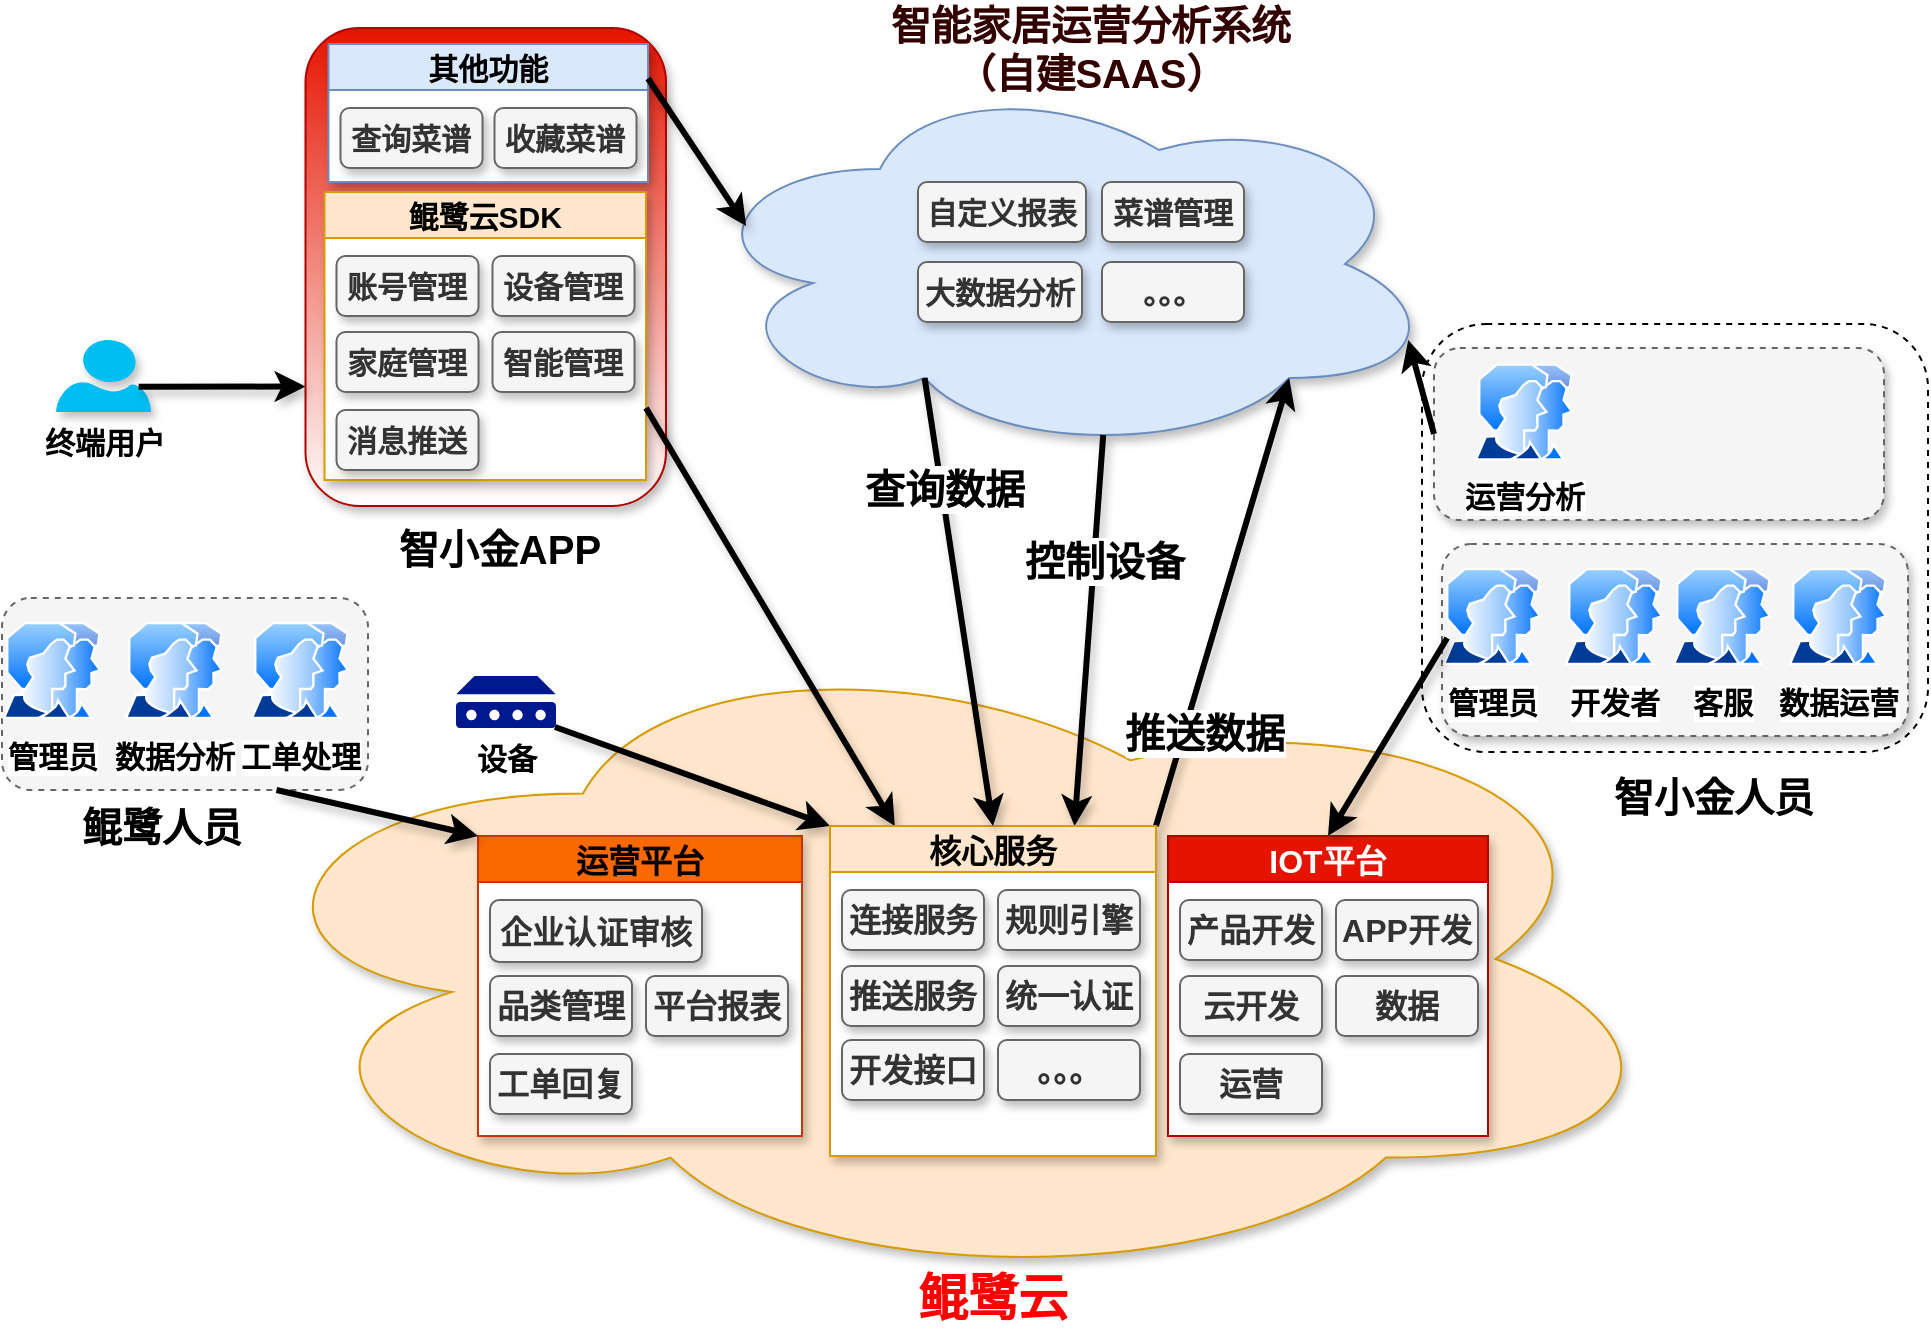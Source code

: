 <mxfile version="14.8.5" type="github">
  <diagram id="wn16nH20PtK9z4dH2-n5" name="Page-1">
    <mxGraphModel dx="1979" dy="4150" grid="0" gridSize="10" guides="1" tooltips="1" connect="1" arrows="1" fold="1" page="1" pageScale="1" pageWidth="827" pageHeight="1169" math="0" shadow="0">
      <root>
        <mxCell id="0" />
        <mxCell id="1" parent="0" />
        <mxCell id="_brEX9a0ridXROTRRMC1-58" value="" style="rounded=1;whiteSpace=wrap;html=1;strokeWidth=1;dashed=1;fontSize=15;fontStyle=1;shadow=0;" vertex="1" parent="1">
          <mxGeometry x="-54" y="-2259" width="253" height="214" as="geometry" />
        </mxCell>
        <mxCell id="_brEX9a0ridXROTRRMC1-1" value="鲲鹭云" style="ellipse;shape=cloud;whiteSpace=wrap;html=1;rounded=1;glass=0;sketch=0;fontSize=37;fillColor=#ffe6cc;strokeColor=#d79b00;shadow=1;fontStyle=1" vertex="1" parent="1">
          <mxGeometry x="-656" y="-2107" width="730" height="331" as="geometry" />
        </mxCell>
        <mxCell id="_brEX9a0ridXROTRRMC1-4" value="" style="ellipse;shape=cloud;whiteSpace=wrap;html=1;rounded=1;glass=0;sketch=0;fontSize=27;fillColor=#dae8fc;strokeColor=#6c8ebf;shadow=1;fontStyle=1" vertex="1" parent="1">
          <mxGeometry x="-418" y="-2384" width="372" height="190" as="geometry" />
        </mxCell>
        <mxCell id="_brEX9a0ridXROTRRMC1-5" value="智小金APP" style="text;html=1;strokeColor=none;fillColor=none;align=center;verticalAlign=middle;whiteSpace=wrap;rounded=0;shadow=1;fontSize=20;fontStyle=1" vertex="1" parent="1">
          <mxGeometry x="-584" y="-2157" width="138" height="20" as="geometry" />
        </mxCell>
        <mxCell id="_brEX9a0ridXROTRRMC1-6" style="edgeStyle=none;rounded=0;sketch=0;orthogonalLoop=1;jettySize=auto;html=1;entryX=0.8;entryY=0.8;entryDx=0;entryDy=0;entryPerimeter=0;shadow=1;fontSize=19;strokeWidth=3;exitX=1;exitY=0;exitDx=0;exitDy=0;" edge="1" parent="1" source="_brEX9a0ridXROTRRMC1-43" target="_brEX9a0ridXROTRRMC1-4">
          <mxGeometry relative="1" as="geometry">
            <mxPoint x="-272.0" y="-1813" as="sourcePoint" />
            <mxPoint x="-270.025" y="-1636.8" as="targetPoint" />
          </mxGeometry>
        </mxCell>
        <mxCell id="_brEX9a0ridXROTRRMC1-7" value="推送数据" style="edgeLabel;html=1;align=center;verticalAlign=middle;resizable=0;points=[];fontSize=20;fontStyle=1" vertex="1" connectable="0" parent="_brEX9a0ridXROTRRMC1-6">
          <mxGeometry x="-0.695" y="-1" relative="1" as="geometry">
            <mxPoint x="13" y="-14" as="offset" />
          </mxGeometry>
        </mxCell>
        <mxCell id="_brEX9a0ridXROTRRMC1-8" value="" style="rounded=1;whiteSpace=wrap;html=1;shadow=1;labelBackgroundColor=none;glass=0;sketch=0;fillColor=#e51400;strokeColor=#B20000;fontColor=#ffffff;gradientColor=#ffffff;fontSize=15;fontStyle=1" vertex="1" parent="1">
          <mxGeometry x="-612.25" y="-2407" width="180.25" height="239" as="geometry" />
        </mxCell>
        <mxCell id="_brEX9a0ridXROTRRMC1-9" value="其他功能" style="swimlane;fontSize=15;fillColor=#dae8fc;strokeColor=#6c8ebf;swimlaneFillColor=#ffffff;fontStyle=1;shadow=1;" vertex="1" parent="1">
          <mxGeometry x="-600.75" y="-2399" width="159.75" height="69" as="geometry" />
        </mxCell>
        <mxCell id="_brEX9a0ridXROTRRMC1-10" value="查询菜谱" style="rounded=1;whiteSpace=wrap;html=1;fontSize=15;fontStyle=1;fillColor=#f5f5f5;strokeColor=#666666;fontColor=#333333;shadow=1;" vertex="1" parent="_brEX9a0ridXROTRRMC1-9">
          <mxGeometry x="6" y="32" width="71" height="30" as="geometry" />
        </mxCell>
        <mxCell id="_brEX9a0ridXROTRRMC1-11" value="收藏菜谱" style="rounded=1;whiteSpace=wrap;html=1;fontSize=15;fontStyle=1;fillColor=#f5f5f5;strokeColor=#666666;fontColor=#333333;shadow=1;" vertex="1" parent="_brEX9a0ridXROTRRMC1-9">
          <mxGeometry x="83" y="32" width="71" height="30" as="geometry" />
        </mxCell>
        <mxCell id="_brEX9a0ridXROTRRMC1-12" value="鲲鹭云SDK" style="swimlane;fontSize=15;strokeColor=#d79b00;swimlaneFillColor=#ffffff;fillColor=#ffe6cc;fontStyle=1;shadow=1;" vertex="1" parent="1">
          <mxGeometry x="-602.75" y="-2325" width="160.75" height="144" as="geometry">
            <mxRectangle x="-665" y="-852" width="109" height="23" as="alternateBounds" />
          </mxGeometry>
        </mxCell>
        <mxCell id="_brEX9a0ridXROTRRMC1-13" value="账号管理" style="rounded=1;whiteSpace=wrap;html=1;fontSize=15;fontStyle=1;fillColor=#f5f5f5;strokeColor=#666666;fontColor=#333333;shadow=1;" vertex="1" parent="_brEX9a0ridXROTRRMC1-12">
          <mxGeometry x="6" y="32" width="71" height="30" as="geometry" />
        </mxCell>
        <mxCell id="_brEX9a0ridXROTRRMC1-14" value="设备管理" style="rounded=1;whiteSpace=wrap;html=1;fontSize=15;fontStyle=1;fillColor=#f5f5f5;strokeColor=#666666;fontColor=#333333;shadow=1;" vertex="1" parent="_brEX9a0ridXROTRRMC1-12">
          <mxGeometry x="84" y="32" width="71" height="30" as="geometry" />
        </mxCell>
        <mxCell id="_brEX9a0ridXROTRRMC1-15" value="家庭管理" style="rounded=1;whiteSpace=wrap;html=1;fontSize=15;fontStyle=1;fillColor=#f5f5f5;strokeColor=#666666;fontColor=#333333;shadow=1;" vertex="1" parent="_brEX9a0ridXROTRRMC1-12">
          <mxGeometry x="6" y="70" width="71" height="30" as="geometry" />
        </mxCell>
        <mxCell id="_brEX9a0ridXROTRRMC1-16" value="智能管理" style="rounded=1;whiteSpace=wrap;html=1;fontSize=15;fontStyle=1;fillColor=#f5f5f5;strokeColor=#666666;fontColor=#333333;shadow=1;" vertex="1" parent="_brEX9a0ridXROTRRMC1-12">
          <mxGeometry x="84" y="70" width="71" height="30" as="geometry" />
        </mxCell>
        <mxCell id="_brEX9a0ridXROTRRMC1-17" value="消息推送" style="rounded=1;whiteSpace=wrap;html=1;fontSize=15;fontStyle=1;fillColor=#f5f5f5;strokeColor=#666666;fontColor=#333333;shadow=1;" vertex="1" parent="_brEX9a0ridXROTRRMC1-12">
          <mxGeometry x="6" y="109" width="71" height="30" as="geometry" />
        </mxCell>
        <mxCell id="_brEX9a0ridXROTRRMC1-18" style="rounded=0;orthogonalLoop=1;jettySize=auto;html=1;fontSize=17;strokeWidth=3;shadow=1;sketch=0;exitX=1;exitY=0.75;exitDx=0;exitDy=0;" edge="1" parent="1" source="_brEX9a0ridXROTRRMC1-12" target="_brEX9a0ridXROTRRMC1-43">
          <mxGeometry relative="1" as="geometry">
            <mxPoint x="-504.92" y="-1883" as="targetPoint" />
            <mxPoint x="-662.388" y="-1512" as="sourcePoint" />
          </mxGeometry>
        </mxCell>
        <mxCell id="_brEX9a0ridXROTRRMC1-22" style="edgeStyle=none;rounded=0;sketch=0;orthogonalLoop=1;jettySize=auto;html=1;shadow=1;fontSize=19;strokeWidth=3;exitX=0.55;exitY=0.95;exitDx=0;exitDy=0;exitPerimeter=0;entryX=0.75;entryY=0;entryDx=0;entryDy=0;" edge="1" parent="1" source="_brEX9a0ridXROTRRMC1-4" target="_brEX9a0ridXROTRRMC1-43">
          <mxGeometry relative="1" as="geometry">
            <mxPoint x="-261" y="-1798" as="targetPoint" />
            <mxPoint x="-137.0" y="-1072.82" as="sourcePoint" />
          </mxGeometry>
        </mxCell>
        <mxCell id="_brEX9a0ridXROTRRMC1-23" value="控制设备" style="edgeLabel;html=1;align=center;verticalAlign=middle;resizable=0;points=[];fontSize=20;fontStyle=1" vertex="1" connectable="0" parent="_brEX9a0ridXROTRRMC1-22">
          <mxGeometry x="-0.218" y="1" relative="1" as="geometry">
            <mxPoint x="5" y="-14" as="offset" />
          </mxGeometry>
        </mxCell>
        <mxCell id="_brEX9a0ridXROTRRMC1-27" value="终端用户" style="verticalLabelPosition=bottom;html=1;verticalAlign=top;align=center;strokeColor=none;fillColor=#00BEF2;shape=mxgraph.azure.user;fontSize=15;fontStyle=1;shadow=1;" vertex="1" parent="1">
          <mxGeometry x="-737" y="-2251" width="47.5" height="36" as="geometry" />
        </mxCell>
        <mxCell id="_brEX9a0ridXROTRRMC1-29" style="rounded=0;orthogonalLoop=1;jettySize=auto;html=1;fontSize=17;strokeWidth=3;shadow=1;sketch=0;entryX=0;entryY=0.75;entryDx=0;entryDy=0;exitX=0.87;exitY=0.65;exitDx=0;exitDy=0;exitPerimeter=0;" edge="1" parent="1" source="_brEX9a0ridXROTRRMC1-27" target="_brEX9a0ridXROTRRMC1-8">
          <mxGeometry relative="1" as="geometry">
            <mxPoint x="-587.27" y="-2150" as="targetPoint" />
            <mxPoint x="-793.25" y="-2009.27" as="sourcePoint" />
          </mxGeometry>
        </mxCell>
        <mxCell id="_brEX9a0ridXROTRRMC1-31" value="IOT平台" style="swimlane;fontSize=16;strokeColor=#B20000;swimlaneFillColor=#ffffff;fillColor=#e51400;fontColor=#ffffff;shadow=1;" vertex="1" parent="1">
          <mxGeometry x="-181" y="-2003" width="160" height="150" as="geometry">
            <mxRectangle x="-665" y="-852" width="109" height="23" as="alternateBounds" />
          </mxGeometry>
        </mxCell>
        <mxCell id="_brEX9a0ridXROTRRMC1-32" value="产品开发" style="rounded=1;whiteSpace=wrap;html=1;fontSize=16;fontStyle=1;fillColor=#f5f5f5;strokeColor=#666666;fontColor=#333333;shadow=1;" vertex="1" parent="_brEX9a0ridXROTRRMC1-31">
          <mxGeometry x="6" y="32" width="71" height="30" as="geometry" />
        </mxCell>
        <mxCell id="_brEX9a0ridXROTRRMC1-33" value="APP开发" style="rounded=1;whiteSpace=wrap;html=1;fontSize=16;fontStyle=1;fillColor=#f5f5f5;strokeColor=#666666;fontColor=#333333;shadow=1;" vertex="1" parent="_brEX9a0ridXROTRRMC1-31">
          <mxGeometry x="84" y="32" width="71" height="30" as="geometry" />
        </mxCell>
        <mxCell id="_brEX9a0ridXROTRRMC1-34" value="云开发" style="rounded=1;whiteSpace=wrap;html=1;fontSize=16;fontStyle=1;fillColor=#f5f5f5;strokeColor=#666666;fontColor=#333333;shadow=1;" vertex="1" parent="_brEX9a0ridXROTRRMC1-31">
          <mxGeometry x="6" y="70" width="71" height="30" as="geometry" />
        </mxCell>
        <mxCell id="_brEX9a0ridXROTRRMC1-35" value="数据" style="rounded=1;whiteSpace=wrap;html=1;fontSize=16;fontStyle=1;fillColor=#f5f5f5;strokeColor=#666666;fontColor=#333333;shadow=1;" vertex="1" parent="_brEX9a0ridXROTRRMC1-31">
          <mxGeometry x="84" y="70" width="71" height="30" as="geometry" />
        </mxCell>
        <mxCell id="_brEX9a0ridXROTRRMC1-36" value="运营" style="rounded=1;whiteSpace=wrap;html=1;fontSize=16;fontStyle=1;fillColor=#f5f5f5;strokeColor=#666666;fontColor=#333333;shadow=1;" vertex="1" parent="_brEX9a0ridXROTRRMC1-31">
          <mxGeometry x="6" y="109" width="71" height="30" as="geometry" />
        </mxCell>
        <mxCell id="_brEX9a0ridXROTRRMC1-37" value="运营平台" style="swimlane;fontSize=16;strokeColor=#C73500;swimlaneFillColor=#ffffff;fillColor=#fa6800;fontColor=#000000;shadow=1;" vertex="1" parent="1">
          <mxGeometry x="-526" y="-2003" width="162" height="150" as="geometry">
            <mxRectangle x="-665" y="-852" width="109" height="23" as="alternateBounds" />
          </mxGeometry>
        </mxCell>
        <mxCell id="_brEX9a0ridXROTRRMC1-39" value="企业认证审核" style="rounded=1;whiteSpace=wrap;html=1;fontSize=16;fontStyle=1;fillColor=#f5f5f5;strokeColor=#666666;fontColor=#333333;shadow=1;" vertex="1" parent="_brEX9a0ridXROTRRMC1-37">
          <mxGeometry x="6" y="32" width="106" height="31" as="geometry" />
        </mxCell>
        <mxCell id="_brEX9a0ridXROTRRMC1-40" value="品类管理" style="rounded=1;whiteSpace=wrap;html=1;fontSize=16;fontStyle=1;fillColor=#f5f5f5;strokeColor=#666666;fontColor=#333333;shadow=1;" vertex="1" parent="_brEX9a0ridXROTRRMC1-37">
          <mxGeometry x="6" y="70" width="71" height="30" as="geometry" />
        </mxCell>
        <mxCell id="_brEX9a0ridXROTRRMC1-41" value="平台报表" style="rounded=1;whiteSpace=wrap;html=1;fontSize=16;fontStyle=1;fillColor=#f5f5f5;strokeColor=#666666;fontColor=#333333;shadow=1;" vertex="1" parent="_brEX9a0ridXROTRRMC1-37">
          <mxGeometry x="84" y="70" width="71" height="30" as="geometry" />
        </mxCell>
        <mxCell id="_brEX9a0ridXROTRRMC1-42" value="工单回复" style="rounded=1;whiteSpace=wrap;html=1;fontSize=16;fontStyle=1;fillColor=#f5f5f5;strokeColor=#666666;fontColor=#333333;shadow=1;" vertex="1" parent="_brEX9a0ridXROTRRMC1-37">
          <mxGeometry x="6" y="109" width="71" height="30" as="geometry" />
        </mxCell>
        <mxCell id="_brEX9a0ridXROTRRMC1-52" value="设备" style="aspect=fixed;pointerEvents=1;shadow=0;dashed=0;html=1;strokeColor=none;labelPosition=center;verticalLabelPosition=bottom;verticalAlign=top;align=center;fillColor=#00188D;shape=mxgraph.mscae.enterprise.device;fontSize=15;fontStyle=1" vertex="1" parent="1">
          <mxGeometry x="-537" y="-2083" width="50" height="26" as="geometry" />
        </mxCell>
        <mxCell id="_brEX9a0ridXROTRRMC1-54" style="rounded=0;orthogonalLoop=1;jettySize=auto;html=1;fontSize=17;strokeWidth=3;shadow=1;sketch=0;entryX=0;entryY=0;entryDx=0;entryDy=0;exitX=0.99;exitY=0.98;exitDx=0;exitDy=0;exitPerimeter=0;" edge="1" parent="1" source="_brEX9a0ridXROTRRMC1-52" target="_brEX9a0ridXROTRRMC1-43">
          <mxGeometry relative="1" as="geometry">
            <mxPoint x="-367.0" y="-2282" as="targetPoint" />
            <mxPoint x="-277.9" y="-2030.31" as="sourcePoint" />
          </mxGeometry>
        </mxCell>
        <mxCell id="_brEX9a0ridXROTRRMC1-43" value="核心服务" style="swimlane;fontSize=16;strokeColor=#d79b00;swimlaneFillColor=#ffffff;fillColor=#ffe6cc;strokeWidth=1;shadow=1;" vertex="1" parent="1">
          <mxGeometry x="-350" y="-2008" width="163" height="165" as="geometry">
            <mxRectangle x="-665" y="-852" width="109" height="23" as="alternateBounds" />
          </mxGeometry>
        </mxCell>
        <mxCell id="_brEX9a0ridXROTRRMC1-44" value="连接服务" style="rounded=1;whiteSpace=wrap;html=1;fontSize=16;fontStyle=1;fillColor=#f5f5f5;strokeColor=#666666;fontColor=#333333;shadow=1;" vertex="1" parent="_brEX9a0ridXROTRRMC1-43">
          <mxGeometry x="6" y="32" width="71" height="30" as="geometry" />
        </mxCell>
        <mxCell id="_brEX9a0ridXROTRRMC1-45" value="规则引擎" style="rounded=1;whiteSpace=wrap;html=1;fontSize=16;fontStyle=1;fillColor=#f5f5f5;strokeColor=#666666;fontColor=#333333;shadow=1;" vertex="1" parent="_brEX9a0ridXROTRRMC1-43">
          <mxGeometry x="84" y="32" width="71" height="30" as="geometry" />
        </mxCell>
        <mxCell id="_brEX9a0ridXROTRRMC1-46" value="推送服务" style="rounded=1;whiteSpace=wrap;html=1;fontSize=16;fontStyle=1;fillColor=#f5f5f5;strokeColor=#666666;fontColor=#333333;shadow=1;" vertex="1" parent="_brEX9a0ridXROTRRMC1-43">
          <mxGeometry x="6" y="70" width="71" height="30" as="geometry" />
        </mxCell>
        <mxCell id="_brEX9a0ridXROTRRMC1-47" value="统一认证" style="rounded=1;whiteSpace=wrap;html=1;fontSize=16;fontStyle=1;fillColor=#f5f5f5;strokeColor=#666666;fontColor=#333333;shadow=1;" vertex="1" parent="_brEX9a0ridXROTRRMC1-43">
          <mxGeometry x="84" y="70" width="71" height="30" as="geometry" />
        </mxCell>
        <mxCell id="_brEX9a0ridXROTRRMC1-55" value="开发接口" style="rounded=1;whiteSpace=wrap;html=1;fontSize=16;fontStyle=1;fillColor=#f5f5f5;strokeColor=#666666;fontColor=#333333;shadow=1;" vertex="1" parent="_brEX9a0ridXROTRRMC1-43">
          <mxGeometry x="6" y="107" width="71" height="30" as="geometry" />
        </mxCell>
        <mxCell id="_brEX9a0ridXROTRRMC1-56" value="。。。" style="rounded=1;whiteSpace=wrap;html=1;fontSize=16;fontStyle=1;fillColor=#f5f5f5;strokeColor=#666666;fontColor=#333333;shadow=1;" vertex="1" parent="_brEX9a0ridXROTRRMC1-43">
          <mxGeometry x="84" y="107" width="71" height="30" as="geometry" />
        </mxCell>
        <mxCell id="_brEX9a0ridXROTRRMC1-65" value="" style="rounded=1;whiteSpace=wrap;html=1;strokeWidth=1;dashed=1;fillColor=#f5f5f5;strokeColor=#666666;fontColor=#333333;fontSize=15;fontStyle=1;shadow=1;" vertex="1" parent="1">
          <mxGeometry x="-44" y="-2149" width="233" height="96" as="geometry" />
        </mxCell>
        <mxCell id="_brEX9a0ridXROTRRMC1-61" value="管理员" style="aspect=fixed;perimeter=ellipsePerimeter;html=1;align=center;shadow=0;dashed=0;spacingTop=3;image;image=img/lib/active_directory/user_accounts.svg;strokeWidth=1;fontSize=15;fontStyle=1;sketch=0;" vertex="1" parent="1">
          <mxGeometry x="-44" y="-2137" width="50" height="48.5" as="geometry" />
        </mxCell>
        <mxCell id="_brEX9a0ridXROTRRMC1-62" value="开发者" style="aspect=fixed;perimeter=ellipsePerimeter;html=1;align=center;shadow=0;dashed=0;spacingTop=3;image;image=img/lib/active_directory/user_accounts.svg;strokeWidth=1;fontSize=15;fontStyle=1" vertex="1" parent="1">
          <mxGeometry x="17" y="-2137" width="50" height="48.5" as="geometry" />
        </mxCell>
        <mxCell id="_brEX9a0ridXROTRRMC1-63" value="数据运营" style="aspect=fixed;perimeter=ellipsePerimeter;html=1;align=center;shadow=0;dashed=0;spacingTop=3;image;image=img/lib/active_directory/user_accounts.svg;strokeWidth=1;fontSize=15;fontStyle=1" vertex="1" parent="1">
          <mxGeometry x="129" y="-2137" width="50" height="48.5" as="geometry" />
        </mxCell>
        <mxCell id="_brEX9a0ridXROTRRMC1-64" value="客服" style="aspect=fixed;perimeter=ellipsePerimeter;html=1;align=center;shadow=0;dashed=0;spacingTop=3;image;image=img/lib/active_directory/user_accounts.svg;strokeWidth=1;fontSize=15;fontStyle=1" vertex="1" parent="1">
          <mxGeometry x="71" y="-2137" width="50" height="48.5" as="geometry" />
        </mxCell>
        <mxCell id="_brEX9a0ridXROTRRMC1-68" value="智小金人员" style="text;html=1;strokeColor=none;fillColor=none;align=center;verticalAlign=middle;whiteSpace=wrap;rounded=0;fontStyle=1;fontSize=20;" vertex="1" parent="1">
          <mxGeometry x="24" y="-2033" width="136" height="20" as="geometry" />
        </mxCell>
        <mxCell id="_brEX9a0ridXROTRRMC1-69" value="" style="rounded=1;whiteSpace=wrap;html=1;strokeWidth=1;dashed=1;fillColor=#f5f5f5;strokeColor=#666666;fontColor=#333333;fontSize=15;fontStyle=1;shadow=1;" vertex="1" parent="1">
          <mxGeometry x="-48" y="-2247" width="225" height="86" as="geometry" />
        </mxCell>
        <mxCell id="_brEX9a0ridXROTRRMC1-57" value="运营分析" style="aspect=fixed;perimeter=ellipsePerimeter;html=1;align=center;shadow=0;dashed=0;spacingTop=3;image;image=img/lib/active_directory/user_accounts.svg;strokeWidth=1;fontSize=15;fontStyle=1" vertex="1" parent="1">
          <mxGeometry x="-28" y="-2239.25" width="50" height="48.5" as="geometry" />
        </mxCell>
        <mxCell id="_brEX9a0ridXROTRRMC1-71" value="" style="rounded=1;whiteSpace=wrap;html=1;strokeWidth=1;dashed=1;fillColor=#f5f5f5;strokeColor=#666666;fontColor=#333333;fontSize=15;fontStyle=1" vertex="1" parent="1">
          <mxGeometry x="-764" y="-2122" width="183" height="96" as="geometry" />
        </mxCell>
        <mxCell id="_brEX9a0ridXROTRRMC1-72" value="管理员" style="aspect=fixed;perimeter=ellipsePerimeter;html=1;align=center;shadow=0;dashed=0;spacingTop=3;image;image=img/lib/active_directory/user_accounts.svg;strokeWidth=1;fontSize=15;fontStyle=1" vertex="1" parent="1">
          <mxGeometry x="-764" y="-2110" width="50" height="48.5" as="geometry" />
        </mxCell>
        <mxCell id="_brEX9a0ridXROTRRMC1-73" value="数据分析" style="aspect=fixed;perimeter=ellipsePerimeter;html=1;align=center;shadow=0;dashed=0;spacingTop=3;image;image=img/lib/active_directory/user_accounts.svg;strokeWidth=1;fontSize=15;fontStyle=1" vertex="1" parent="1">
          <mxGeometry x="-703" y="-2110" width="50" height="48.5" as="geometry" />
        </mxCell>
        <mxCell id="_brEX9a0ridXROTRRMC1-75" value="工单处理" style="aspect=fixed;perimeter=ellipsePerimeter;html=1;align=center;shadow=0;dashed=0;spacingTop=3;image;image=img/lib/active_directory/user_accounts.svg;strokeWidth=1;fontSize=15;fontStyle=1" vertex="1" parent="1">
          <mxGeometry x="-640" y="-2110" width="50" height="48.5" as="geometry" />
        </mxCell>
        <mxCell id="_brEX9a0ridXROTRRMC1-78" value="鲲鹭人员" style="text;html=1;strokeColor=none;fillColor=none;align=center;verticalAlign=middle;whiteSpace=wrap;rounded=0;fontStyle=1;fontSize=20;" vertex="1" parent="1">
          <mxGeometry x="-735" y="-2018" width="102" height="20" as="geometry" />
        </mxCell>
        <mxCell id="_brEX9a0ridXROTRRMC1-80" style="edgeStyle=none;rounded=0;sketch=0;orthogonalLoop=1;jettySize=auto;html=1;shadow=1;fontSize=19;strokeWidth=3;exitX=0.75;exitY=1;exitDx=0;exitDy=0;entryX=0;entryY=0;entryDx=0;entryDy=0;" edge="1" parent="1" source="_brEX9a0ridXROTRRMC1-71" target="_brEX9a0ridXROTRRMC1-37">
          <mxGeometry relative="1" as="geometry">
            <mxPoint x="53.0" y="-2011" as="targetPoint" />
            <mxPoint x="296.5" y="-1678" as="sourcePoint" />
          </mxGeometry>
        </mxCell>
        <mxCell id="_brEX9a0ridXROTRRMC1-66" style="edgeStyle=none;rounded=0;sketch=0;orthogonalLoop=1;jettySize=auto;html=1;shadow=1;fontSize=19;strokeWidth=3;exitX=0;exitY=0.75;exitDx=0;exitDy=0;entryX=0.5;entryY=0;entryDx=0;entryDy=0;" edge="1" parent="1" source="_brEX9a0ridXROTRRMC1-61" target="_brEX9a0ridXROTRRMC1-31">
          <mxGeometry relative="1" as="geometry">
            <mxPoint x="-28" y="-1808" as="targetPoint" />
            <mxPoint x="208.5" y="-1632" as="sourcePoint" />
          </mxGeometry>
        </mxCell>
        <mxCell id="_brEX9a0ridXROTRRMC1-83" style="edgeStyle=none;rounded=0;sketch=0;orthogonalLoop=1;jettySize=auto;html=1;shadow=1;fontSize=19;strokeWidth=3;exitX=0.31;exitY=0.8;exitDx=0;exitDy=0;entryX=0.5;entryY=0;entryDx=0;entryDy=0;exitPerimeter=0;" edge="1" parent="1" source="_brEX9a0ridXROTRRMC1-4" target="_brEX9a0ridXROTRRMC1-43">
          <mxGeometry relative="1" as="geometry">
            <mxPoint x="-237.25" y="-2052" as="targetPoint" />
            <mxPoint x="-242" y="-2212" as="sourcePoint" />
          </mxGeometry>
        </mxCell>
        <mxCell id="_brEX9a0ridXROTRRMC1-84" value="查询数据" style="edgeLabel;html=1;align=center;verticalAlign=middle;resizable=0;points=[];fontSize=20;fontStyle=1" vertex="1" connectable="0" parent="_brEX9a0ridXROTRRMC1-83">
          <mxGeometry x="-0.387" y="-4" relative="1" as="geometry">
            <mxPoint x="3" y="-15" as="offset" />
          </mxGeometry>
        </mxCell>
        <mxCell id="_brEX9a0ridXROTRRMC1-59" style="rounded=0;orthogonalLoop=1;jettySize=auto;html=1;entryX=0.96;entryY=0.7;entryDx=0;entryDy=0;entryPerimeter=0;strokeWidth=3;exitX=0;exitY=0.5;exitDx=0;exitDy=0;" edge="1" parent="1" source="_brEX9a0ridXROTRRMC1-69" target="_brEX9a0ridXROTRRMC1-4">
          <mxGeometry relative="1" as="geometry" />
        </mxCell>
        <mxCell id="_brEX9a0ridXROTRRMC1-88" style="rounded=0;orthogonalLoop=1;jettySize=auto;html=1;fontSize=17;strokeWidth=3;shadow=1;sketch=0;entryX=0.07;entryY=0.4;entryDx=0;entryDy=0;exitX=1;exitY=0.25;exitDx=0;exitDy=0;entryPerimeter=0;" edge="1" parent="1" source="_brEX9a0ridXROTRRMC1-9" target="_brEX9a0ridXROTRRMC1-4">
          <mxGeometry relative="1" as="geometry">
            <mxPoint x="-87" y="-2243.5" as="targetPoint" />
            <mxPoint x="-214" y="-2651" as="sourcePoint" />
          </mxGeometry>
        </mxCell>
        <mxCell id="_brEX9a0ridXROTRRMC1-91" value="菜谱管理" style="rounded=1;whiteSpace=wrap;html=1;fontSize=15;fontStyle=1;fillColor=#f5f5f5;strokeColor=#666666;fontColor=#333333;shadow=1;" vertex="1" parent="1">
          <mxGeometry x="-214" y="-2330" width="71" height="30" as="geometry" />
        </mxCell>
        <mxCell id="_brEX9a0ridXROTRRMC1-92" value="自定义报表" style="rounded=1;whiteSpace=wrap;html=1;fontSize=15;fontStyle=1;fillColor=#f5f5f5;strokeColor=#666666;fontColor=#333333;shadow=1;" vertex="1" parent="1">
          <mxGeometry x="-306" y="-2330" width="84" height="30" as="geometry" />
        </mxCell>
        <mxCell id="_brEX9a0ridXROTRRMC1-93" value="大数据分析" style="rounded=1;whiteSpace=wrap;html=1;fontSize=15;fontStyle=1;fillColor=#f5f5f5;strokeColor=#666666;fontColor=#333333;shadow=1;" vertex="1" parent="1">
          <mxGeometry x="-306" y="-2290" width="82" height="30" as="geometry" />
        </mxCell>
        <mxCell id="_brEX9a0ridXROTRRMC1-94" value="。。。" style="rounded=1;whiteSpace=wrap;html=1;fontSize=15;fontStyle=1;fillColor=#f5f5f5;strokeColor=#666666;fontColor=#333333;shadow=1;" vertex="1" parent="1">
          <mxGeometry x="-214" y="-2290" width="71" height="30" as="geometry" />
        </mxCell>
        <mxCell id="_brEX9a0ridXROTRRMC1-95" value="智能家居运营分析系统&lt;br style=&quot;font-size: 20px;&quot;&gt;（自建SAAS）" style="text;html=1;strokeColor=none;fillColor=none;align=center;verticalAlign=middle;whiteSpace=wrap;rounded=0;fontStyle=1;fontSize=20;fontColor=#330000;" vertex="1" parent="1">
          <mxGeometry x="-351" y="-2407" width="263" height="20" as="geometry" />
        </mxCell>
        <mxCell id="_brEX9a0ridXROTRRMC1-96" value="鲲鹭云" style="text;html=1;strokeColor=none;fillColor=none;align=center;verticalAlign=middle;whiteSpace=wrap;rounded=0;fontStyle=1;fontSize=25;fontColor=#FF0000;" vertex="1" parent="1">
          <mxGeometry x="-400" y="-1783" width="263" height="20" as="geometry" />
        </mxCell>
      </root>
    </mxGraphModel>
  </diagram>
</mxfile>
